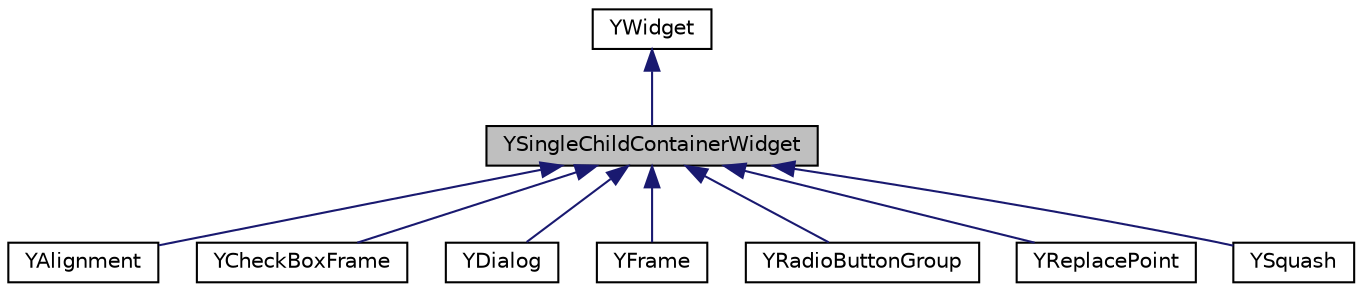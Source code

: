 digraph "YSingleChildContainerWidget"
{
 // LATEX_PDF_SIZE
  edge [fontname="Helvetica",fontsize="10",labelfontname="Helvetica",labelfontsize="10"];
  node [fontname="Helvetica",fontsize="10",shape=record];
  Node1 [label="YSingleChildContainerWidget",height=0.2,width=0.4,color="black", fillcolor="grey75", style="filled", fontcolor="black",tooltip=" "];
  Node2 -> Node1 [dir="back",color="midnightblue",fontsize="10",style="solid",fontname="Helvetica"];
  Node2 [label="YWidget",height=0.2,width=0.4,color="black", fillcolor="white", style="filled",URL="$classYWidget.html",tooltip=" "];
  Node1 -> Node3 [dir="back",color="midnightblue",fontsize="10",style="solid",fontname="Helvetica"];
  Node3 [label="YAlignment",height=0.2,width=0.4,color="black", fillcolor="white", style="filled",URL="$classYAlignment.html",tooltip=" "];
  Node1 -> Node4 [dir="back",color="midnightblue",fontsize="10",style="solid",fontname="Helvetica"];
  Node4 [label="YCheckBoxFrame",height=0.2,width=0.4,color="black", fillcolor="white", style="filled",URL="$classYCheckBoxFrame.html",tooltip=" "];
  Node1 -> Node5 [dir="back",color="midnightblue",fontsize="10",style="solid",fontname="Helvetica"];
  Node5 [label="YDialog",height=0.2,width=0.4,color="black", fillcolor="white", style="filled",URL="$classYDialog.html",tooltip=" "];
  Node1 -> Node6 [dir="back",color="midnightblue",fontsize="10",style="solid",fontname="Helvetica"];
  Node6 [label="YFrame",height=0.2,width=0.4,color="black", fillcolor="white", style="filled",URL="$classYFrame.html",tooltip=" "];
  Node1 -> Node7 [dir="back",color="midnightblue",fontsize="10",style="solid",fontname="Helvetica"];
  Node7 [label="YRadioButtonGroup",height=0.2,width=0.4,color="black", fillcolor="white", style="filled",URL="$classYRadioButtonGroup.html",tooltip=" "];
  Node1 -> Node8 [dir="back",color="midnightblue",fontsize="10",style="solid",fontname="Helvetica"];
  Node8 [label="YReplacePoint",height=0.2,width=0.4,color="black", fillcolor="white", style="filled",URL="$classYReplacePoint.html",tooltip=" "];
  Node1 -> Node9 [dir="back",color="midnightblue",fontsize="10",style="solid",fontname="Helvetica"];
  Node9 [label="YSquash",height=0.2,width=0.4,color="black", fillcolor="white", style="filled",URL="$classYSquash.html",tooltip=" "];
}
